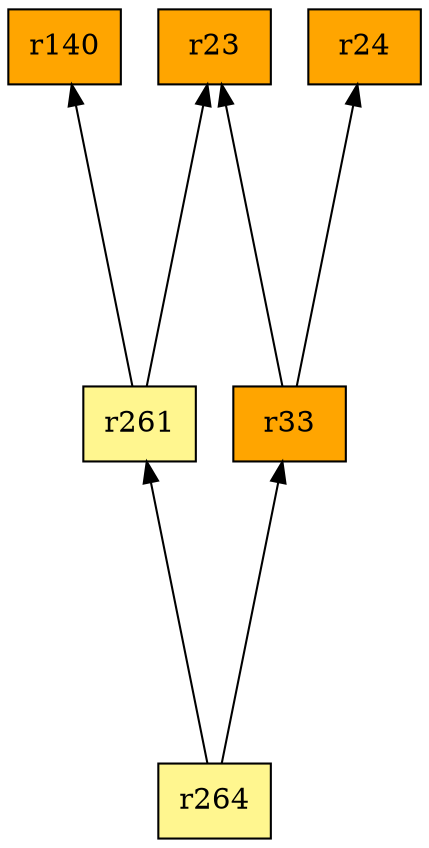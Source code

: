 digraph G {
rankdir=BT;ranksep="2.0";
"r140" [shape=record,fillcolor=orange,style=filled,label="{r140}"];
"r24" [shape=record,fillcolor=orange,style=filled,label="{r24}"];
"r261" [shape=record,fillcolor=khaki1,style=filled,label="{r261}"];
"r23" [shape=record,fillcolor=orange,style=filled,label="{r23}"];
"r33" [shape=record,fillcolor=orange,style=filled,label="{r33}"];
"r264" [shape=record,fillcolor=khaki1,style=filled,label="{r264}"];
"r261" -> "r23"
"r261" -> "r140"
"r33" -> "r24"
"r33" -> "r23"
"r264" -> "r261"
"r264" -> "r33"
}